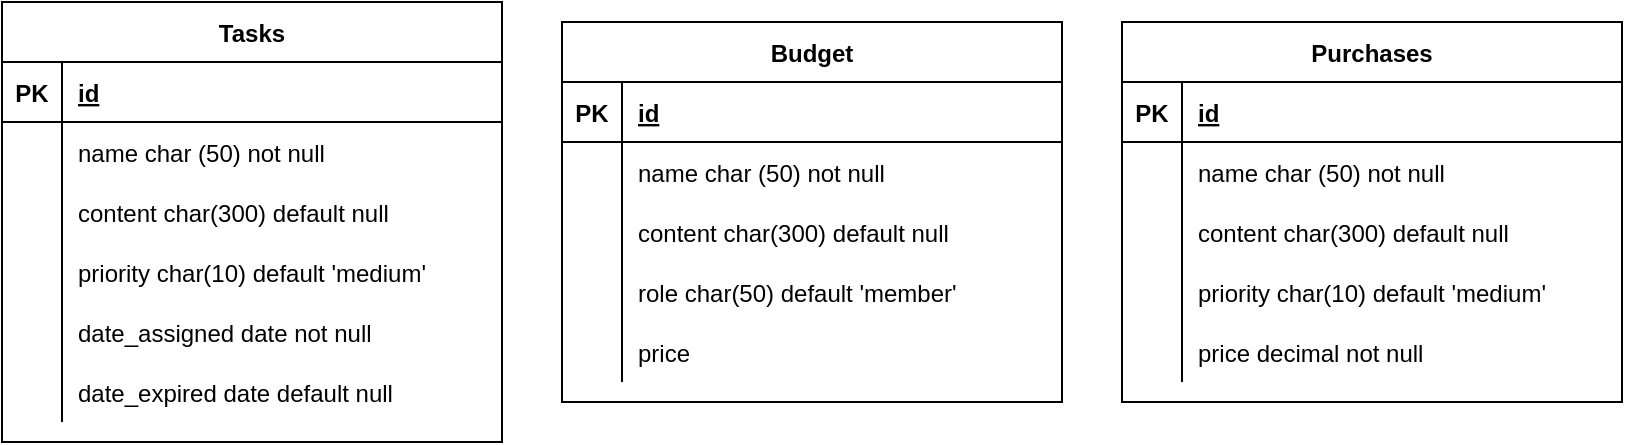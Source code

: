 <mxfile version="14.5.3" type="github">
  <diagram id="R2lEEEUBdFMjLlhIrx00" name="Page-1">
    <mxGraphModel dx="1182" dy="742" grid="1" gridSize="10" guides="1" tooltips="1" connect="1" arrows="1" fold="1" page="1" pageScale="1" pageWidth="850" pageHeight="1100" math="0" shadow="0" extFonts="Permanent Marker^https://fonts.googleapis.com/css?family=Permanent+Marker">
      <root>
        <mxCell id="0" />
        <mxCell id="1" parent="0" />
        <mxCell id="C-vyLk0tnHw3VtMMgP7b-23" value="Tasks" style="shape=table;startSize=30;container=1;collapsible=1;childLayout=tableLayout;fixedRows=1;rowLines=0;fontStyle=1;align=center;resizeLast=1;" parent="1" vertex="1">
          <mxGeometry x="20" y="180" width="250" height="220" as="geometry" />
        </mxCell>
        <mxCell id="C-vyLk0tnHw3VtMMgP7b-24" value="" style="shape=partialRectangle;collapsible=0;dropTarget=0;pointerEvents=0;fillColor=none;points=[[0,0.5],[1,0.5]];portConstraint=eastwest;top=0;left=0;right=0;bottom=1;" parent="C-vyLk0tnHw3VtMMgP7b-23" vertex="1">
          <mxGeometry y="30" width="250" height="30" as="geometry" />
        </mxCell>
        <mxCell id="C-vyLk0tnHw3VtMMgP7b-25" value="PK" style="shape=partialRectangle;overflow=hidden;connectable=0;fillColor=none;top=0;left=0;bottom=0;right=0;fontStyle=1;" parent="C-vyLk0tnHw3VtMMgP7b-24" vertex="1">
          <mxGeometry width="30" height="30" as="geometry" />
        </mxCell>
        <mxCell id="C-vyLk0tnHw3VtMMgP7b-26" value="id" style="shape=partialRectangle;overflow=hidden;connectable=0;fillColor=none;top=0;left=0;bottom=0;right=0;align=left;spacingLeft=6;fontStyle=5;" parent="C-vyLk0tnHw3VtMMgP7b-24" vertex="1">
          <mxGeometry x="30" width="220" height="30" as="geometry" />
        </mxCell>
        <mxCell id="C-vyLk0tnHw3VtMMgP7b-27" value="" style="shape=partialRectangle;collapsible=0;dropTarget=0;pointerEvents=0;fillColor=none;points=[[0,0.5],[1,0.5]];portConstraint=eastwest;top=0;left=0;right=0;bottom=0;" parent="C-vyLk0tnHw3VtMMgP7b-23" vertex="1">
          <mxGeometry y="60" width="250" height="30" as="geometry" />
        </mxCell>
        <mxCell id="C-vyLk0tnHw3VtMMgP7b-28" value="" style="shape=partialRectangle;overflow=hidden;connectable=0;fillColor=none;top=0;left=0;bottom=0;right=0;" parent="C-vyLk0tnHw3VtMMgP7b-27" vertex="1">
          <mxGeometry width="30" height="30" as="geometry" />
        </mxCell>
        <mxCell id="C-vyLk0tnHw3VtMMgP7b-29" value="name char (50) not null" style="shape=partialRectangle;overflow=hidden;connectable=0;fillColor=none;top=0;left=0;bottom=0;right=0;align=left;spacingLeft=6;" parent="C-vyLk0tnHw3VtMMgP7b-27" vertex="1">
          <mxGeometry x="30" width="220" height="30" as="geometry" />
        </mxCell>
        <mxCell id="HQtP-VgrhUYMvld-OhU8-2" value="" style="shape=partialRectangle;collapsible=0;dropTarget=0;pointerEvents=0;fillColor=none;points=[[0,0.5],[1,0.5]];portConstraint=eastwest;top=0;left=0;right=0;bottom=0;" parent="C-vyLk0tnHw3VtMMgP7b-23" vertex="1">
          <mxGeometry y="90" width="250" height="30" as="geometry" />
        </mxCell>
        <mxCell id="HQtP-VgrhUYMvld-OhU8-3" value="" style="shape=partialRectangle;overflow=hidden;connectable=0;fillColor=none;top=0;left=0;bottom=0;right=0;" parent="HQtP-VgrhUYMvld-OhU8-2" vertex="1">
          <mxGeometry width="30" height="30" as="geometry" />
        </mxCell>
        <mxCell id="HQtP-VgrhUYMvld-OhU8-4" value="content char(300) default null" style="shape=partialRectangle;overflow=hidden;connectable=0;fillColor=none;top=0;left=0;bottom=0;right=0;align=left;spacingLeft=6;" parent="HQtP-VgrhUYMvld-OhU8-2" vertex="1">
          <mxGeometry x="30" width="220" height="30" as="geometry" />
        </mxCell>
        <mxCell id="HQtP-VgrhUYMvld-OhU8-5" value="" style="shape=partialRectangle;collapsible=0;dropTarget=0;pointerEvents=0;fillColor=none;points=[[0,0.5],[1,0.5]];portConstraint=eastwest;top=0;left=0;right=0;bottom=0;" parent="C-vyLk0tnHw3VtMMgP7b-23" vertex="1">
          <mxGeometry y="120" width="250" height="30" as="geometry" />
        </mxCell>
        <mxCell id="HQtP-VgrhUYMvld-OhU8-6" value="" style="shape=partialRectangle;overflow=hidden;connectable=0;fillColor=none;top=0;left=0;bottom=0;right=0;" parent="HQtP-VgrhUYMvld-OhU8-5" vertex="1">
          <mxGeometry width="30" height="30" as="geometry" />
        </mxCell>
        <mxCell id="HQtP-VgrhUYMvld-OhU8-7" value="priority char(10) default &#39;medium&#39;" style="shape=partialRectangle;overflow=hidden;connectable=0;fillColor=none;top=0;left=0;bottom=0;right=0;align=left;spacingLeft=6;" parent="HQtP-VgrhUYMvld-OhU8-5" vertex="1">
          <mxGeometry x="30" width="220" height="30" as="geometry" />
        </mxCell>
        <mxCell id="HQtP-VgrhUYMvld-OhU8-8" value="" style="shape=partialRectangle;collapsible=0;dropTarget=0;pointerEvents=0;fillColor=none;points=[[0,0.5],[1,0.5]];portConstraint=eastwest;top=0;left=0;right=0;bottom=0;" parent="C-vyLk0tnHw3VtMMgP7b-23" vertex="1">
          <mxGeometry y="150" width="250" height="30" as="geometry" />
        </mxCell>
        <mxCell id="HQtP-VgrhUYMvld-OhU8-9" value="" style="shape=partialRectangle;overflow=hidden;connectable=0;fillColor=none;top=0;left=0;bottom=0;right=0;" parent="HQtP-VgrhUYMvld-OhU8-8" vertex="1">
          <mxGeometry width="30" height="30" as="geometry" />
        </mxCell>
        <mxCell id="HQtP-VgrhUYMvld-OhU8-10" value="date_assigned date not null" style="shape=partialRectangle;overflow=hidden;connectable=0;fillColor=none;top=0;left=0;bottom=0;right=0;align=left;spacingLeft=6;" parent="HQtP-VgrhUYMvld-OhU8-8" vertex="1">
          <mxGeometry x="30" width="220" height="30" as="geometry" />
        </mxCell>
        <mxCell id="HQtP-VgrhUYMvld-OhU8-27" value="" style="shape=partialRectangle;collapsible=0;dropTarget=0;pointerEvents=0;fillColor=none;points=[[0,0.5],[1,0.5]];portConstraint=eastwest;top=0;left=0;right=0;bottom=0;" parent="C-vyLk0tnHw3VtMMgP7b-23" vertex="1">
          <mxGeometry y="180" width="250" height="30" as="geometry" />
        </mxCell>
        <mxCell id="HQtP-VgrhUYMvld-OhU8-28" value="" style="shape=partialRectangle;overflow=hidden;connectable=0;fillColor=none;top=0;left=0;bottom=0;right=0;" parent="HQtP-VgrhUYMvld-OhU8-27" vertex="1">
          <mxGeometry width="30" height="30" as="geometry" />
        </mxCell>
        <mxCell id="HQtP-VgrhUYMvld-OhU8-29" value="date_expired date default null" style="shape=partialRectangle;overflow=hidden;connectable=0;fillColor=none;top=0;left=0;bottom=0;right=0;align=left;spacingLeft=6;" parent="HQtP-VgrhUYMvld-OhU8-27" vertex="1">
          <mxGeometry x="30" width="220" height="30" as="geometry" />
        </mxCell>
        <mxCell id="pjhynxvLelKL9wIOZ6CZ-1" value="Purchases" style="shape=table;startSize=30;container=1;collapsible=1;childLayout=tableLayout;fixedRows=1;rowLines=0;fontStyle=1;align=center;resizeLast=1;" vertex="1" parent="1">
          <mxGeometry x="580" y="190" width="250" height="190" as="geometry" />
        </mxCell>
        <mxCell id="pjhynxvLelKL9wIOZ6CZ-2" value="" style="shape=partialRectangle;collapsible=0;dropTarget=0;pointerEvents=0;fillColor=none;points=[[0,0.5],[1,0.5]];portConstraint=eastwest;top=0;left=0;right=0;bottom=1;" vertex="1" parent="pjhynxvLelKL9wIOZ6CZ-1">
          <mxGeometry y="30" width="250" height="30" as="geometry" />
        </mxCell>
        <mxCell id="pjhynxvLelKL9wIOZ6CZ-3" value="PK" style="shape=partialRectangle;overflow=hidden;connectable=0;fillColor=none;top=0;left=0;bottom=0;right=0;fontStyle=1;" vertex="1" parent="pjhynxvLelKL9wIOZ6CZ-2">
          <mxGeometry width="30" height="30" as="geometry" />
        </mxCell>
        <mxCell id="pjhynxvLelKL9wIOZ6CZ-4" value="id" style="shape=partialRectangle;overflow=hidden;connectable=0;fillColor=none;top=0;left=0;bottom=0;right=0;align=left;spacingLeft=6;fontStyle=5;" vertex="1" parent="pjhynxvLelKL9wIOZ6CZ-2">
          <mxGeometry x="30" width="220" height="30" as="geometry" />
        </mxCell>
        <mxCell id="pjhynxvLelKL9wIOZ6CZ-5" value="" style="shape=partialRectangle;collapsible=0;dropTarget=0;pointerEvents=0;fillColor=none;points=[[0,0.5],[1,0.5]];portConstraint=eastwest;top=0;left=0;right=0;bottom=0;" vertex="1" parent="pjhynxvLelKL9wIOZ6CZ-1">
          <mxGeometry y="60" width="250" height="30" as="geometry" />
        </mxCell>
        <mxCell id="pjhynxvLelKL9wIOZ6CZ-6" value="" style="shape=partialRectangle;overflow=hidden;connectable=0;fillColor=none;top=0;left=0;bottom=0;right=0;" vertex="1" parent="pjhynxvLelKL9wIOZ6CZ-5">
          <mxGeometry width="30" height="30" as="geometry" />
        </mxCell>
        <mxCell id="pjhynxvLelKL9wIOZ6CZ-7" value="name char (50) not null" style="shape=partialRectangle;overflow=hidden;connectable=0;fillColor=none;top=0;left=0;bottom=0;right=0;align=left;spacingLeft=6;" vertex="1" parent="pjhynxvLelKL9wIOZ6CZ-5">
          <mxGeometry x="30" width="220" height="30" as="geometry" />
        </mxCell>
        <mxCell id="pjhynxvLelKL9wIOZ6CZ-8" value="" style="shape=partialRectangle;collapsible=0;dropTarget=0;pointerEvents=0;fillColor=none;points=[[0,0.5],[1,0.5]];portConstraint=eastwest;top=0;left=0;right=0;bottom=0;" vertex="1" parent="pjhynxvLelKL9wIOZ6CZ-1">
          <mxGeometry y="90" width="250" height="30" as="geometry" />
        </mxCell>
        <mxCell id="pjhynxvLelKL9wIOZ6CZ-9" value="" style="shape=partialRectangle;overflow=hidden;connectable=0;fillColor=none;top=0;left=0;bottom=0;right=0;" vertex="1" parent="pjhynxvLelKL9wIOZ6CZ-8">
          <mxGeometry width="30" height="30" as="geometry" />
        </mxCell>
        <mxCell id="pjhynxvLelKL9wIOZ6CZ-10" value="content char(300) default null" style="shape=partialRectangle;overflow=hidden;connectable=0;fillColor=none;top=0;left=0;bottom=0;right=0;align=left;spacingLeft=6;" vertex="1" parent="pjhynxvLelKL9wIOZ6CZ-8">
          <mxGeometry x="30" width="220" height="30" as="geometry" />
        </mxCell>
        <mxCell id="pjhynxvLelKL9wIOZ6CZ-11" value="" style="shape=partialRectangle;collapsible=0;dropTarget=0;pointerEvents=0;fillColor=none;points=[[0,0.5],[1,0.5]];portConstraint=eastwest;top=0;left=0;right=0;bottom=0;" vertex="1" parent="pjhynxvLelKL9wIOZ6CZ-1">
          <mxGeometry y="120" width="250" height="30" as="geometry" />
        </mxCell>
        <mxCell id="pjhynxvLelKL9wIOZ6CZ-12" value="" style="shape=partialRectangle;overflow=hidden;connectable=0;fillColor=none;top=0;left=0;bottom=0;right=0;" vertex="1" parent="pjhynxvLelKL9wIOZ6CZ-11">
          <mxGeometry width="30" height="30" as="geometry" />
        </mxCell>
        <mxCell id="pjhynxvLelKL9wIOZ6CZ-13" value="priority char(10) default &#39;medium&#39;" style="shape=partialRectangle;overflow=hidden;connectable=0;fillColor=none;top=0;left=0;bottom=0;right=0;align=left;spacingLeft=6;" vertex="1" parent="pjhynxvLelKL9wIOZ6CZ-11">
          <mxGeometry x="30" width="220" height="30" as="geometry" />
        </mxCell>
        <mxCell id="pjhynxvLelKL9wIOZ6CZ-20" value="" style="shape=partialRectangle;collapsible=0;dropTarget=0;pointerEvents=0;fillColor=none;points=[[0,0.5],[1,0.5]];portConstraint=eastwest;top=0;left=0;right=0;bottom=0;" vertex="1" parent="pjhynxvLelKL9wIOZ6CZ-1">
          <mxGeometry y="150" width="250" height="30" as="geometry" />
        </mxCell>
        <mxCell id="pjhynxvLelKL9wIOZ6CZ-21" value="" style="shape=partialRectangle;overflow=hidden;connectable=0;fillColor=none;top=0;left=0;bottom=0;right=0;" vertex="1" parent="pjhynxvLelKL9wIOZ6CZ-20">
          <mxGeometry width="30" height="30" as="geometry" />
        </mxCell>
        <mxCell id="pjhynxvLelKL9wIOZ6CZ-22" value="price decimal not null" style="shape=partialRectangle;overflow=hidden;connectable=0;fillColor=none;top=0;left=0;bottom=0;right=0;align=left;spacingLeft=6;" vertex="1" parent="pjhynxvLelKL9wIOZ6CZ-20">
          <mxGeometry x="30" width="220" height="30" as="geometry" />
        </mxCell>
        <mxCell id="pjhynxvLelKL9wIOZ6CZ-23" value="Budget" style="shape=table;startSize=30;container=1;collapsible=1;childLayout=tableLayout;fixedRows=1;rowLines=0;fontStyle=1;align=center;resizeLast=1;" vertex="1" parent="1">
          <mxGeometry x="300" y="190" width="250" height="190" as="geometry" />
        </mxCell>
        <mxCell id="pjhynxvLelKL9wIOZ6CZ-24" value="" style="shape=partialRectangle;collapsible=0;dropTarget=0;pointerEvents=0;fillColor=none;points=[[0,0.5],[1,0.5]];portConstraint=eastwest;top=0;left=0;right=0;bottom=1;" vertex="1" parent="pjhynxvLelKL9wIOZ6CZ-23">
          <mxGeometry y="30" width="250" height="30" as="geometry" />
        </mxCell>
        <mxCell id="pjhynxvLelKL9wIOZ6CZ-25" value="PK" style="shape=partialRectangle;overflow=hidden;connectable=0;fillColor=none;top=0;left=0;bottom=0;right=0;fontStyle=1;" vertex="1" parent="pjhynxvLelKL9wIOZ6CZ-24">
          <mxGeometry width="30" height="30" as="geometry" />
        </mxCell>
        <mxCell id="pjhynxvLelKL9wIOZ6CZ-26" value="id" style="shape=partialRectangle;overflow=hidden;connectable=0;fillColor=none;top=0;left=0;bottom=0;right=0;align=left;spacingLeft=6;fontStyle=5;" vertex="1" parent="pjhynxvLelKL9wIOZ6CZ-24">
          <mxGeometry x="30" width="220" height="30" as="geometry" />
        </mxCell>
        <mxCell id="pjhynxvLelKL9wIOZ6CZ-27" value="" style="shape=partialRectangle;collapsible=0;dropTarget=0;pointerEvents=0;fillColor=none;points=[[0,0.5],[1,0.5]];portConstraint=eastwest;top=0;left=0;right=0;bottom=0;" vertex="1" parent="pjhynxvLelKL9wIOZ6CZ-23">
          <mxGeometry y="60" width="250" height="30" as="geometry" />
        </mxCell>
        <mxCell id="pjhynxvLelKL9wIOZ6CZ-28" value="" style="shape=partialRectangle;overflow=hidden;connectable=0;fillColor=none;top=0;left=0;bottom=0;right=0;" vertex="1" parent="pjhynxvLelKL9wIOZ6CZ-27">
          <mxGeometry width="30" height="30" as="geometry" />
        </mxCell>
        <mxCell id="pjhynxvLelKL9wIOZ6CZ-29" value="name char (50) not null" style="shape=partialRectangle;overflow=hidden;connectable=0;fillColor=none;top=0;left=0;bottom=0;right=0;align=left;spacingLeft=6;" vertex="1" parent="pjhynxvLelKL9wIOZ6CZ-27">
          <mxGeometry x="30" width="220" height="30" as="geometry" />
        </mxCell>
        <mxCell id="pjhynxvLelKL9wIOZ6CZ-30" value="" style="shape=partialRectangle;collapsible=0;dropTarget=0;pointerEvents=0;fillColor=none;points=[[0,0.5],[1,0.5]];portConstraint=eastwest;top=0;left=0;right=0;bottom=0;" vertex="1" parent="pjhynxvLelKL9wIOZ6CZ-23">
          <mxGeometry y="90" width="250" height="30" as="geometry" />
        </mxCell>
        <mxCell id="pjhynxvLelKL9wIOZ6CZ-31" value="" style="shape=partialRectangle;overflow=hidden;connectable=0;fillColor=none;top=0;left=0;bottom=0;right=0;" vertex="1" parent="pjhynxvLelKL9wIOZ6CZ-30">
          <mxGeometry width="30" height="30" as="geometry" />
        </mxCell>
        <mxCell id="pjhynxvLelKL9wIOZ6CZ-32" value="content char(300) default null" style="shape=partialRectangle;overflow=hidden;connectable=0;fillColor=none;top=0;left=0;bottom=0;right=0;align=left;spacingLeft=6;" vertex="1" parent="pjhynxvLelKL9wIOZ6CZ-30">
          <mxGeometry x="30" width="220" height="30" as="geometry" />
        </mxCell>
        <mxCell id="pjhynxvLelKL9wIOZ6CZ-33" value="" style="shape=partialRectangle;collapsible=0;dropTarget=0;pointerEvents=0;fillColor=none;points=[[0,0.5],[1,0.5]];portConstraint=eastwest;top=0;left=0;right=0;bottom=0;" vertex="1" parent="pjhynxvLelKL9wIOZ6CZ-23">
          <mxGeometry y="120" width="250" height="30" as="geometry" />
        </mxCell>
        <mxCell id="pjhynxvLelKL9wIOZ6CZ-34" value="" style="shape=partialRectangle;overflow=hidden;connectable=0;fillColor=none;top=0;left=0;bottom=0;right=0;" vertex="1" parent="pjhynxvLelKL9wIOZ6CZ-33">
          <mxGeometry width="30" height="30" as="geometry" />
        </mxCell>
        <mxCell id="pjhynxvLelKL9wIOZ6CZ-35" value="role char(50) default &#39;member&#39;" style="shape=partialRectangle;overflow=hidden;connectable=0;fillColor=none;top=0;left=0;bottom=0;right=0;align=left;spacingLeft=6;" vertex="1" parent="pjhynxvLelKL9wIOZ6CZ-33">
          <mxGeometry x="30" width="220" height="30" as="geometry" />
        </mxCell>
        <mxCell id="pjhynxvLelKL9wIOZ6CZ-36" value="" style="shape=partialRectangle;collapsible=0;dropTarget=0;pointerEvents=0;fillColor=none;points=[[0,0.5],[1,0.5]];portConstraint=eastwest;top=0;left=0;right=0;bottom=0;" vertex="1" parent="pjhynxvLelKL9wIOZ6CZ-23">
          <mxGeometry y="150" width="250" height="30" as="geometry" />
        </mxCell>
        <mxCell id="pjhynxvLelKL9wIOZ6CZ-37" value="" style="shape=partialRectangle;overflow=hidden;connectable=0;fillColor=none;top=0;left=0;bottom=0;right=0;" vertex="1" parent="pjhynxvLelKL9wIOZ6CZ-36">
          <mxGeometry width="30" height="30" as="geometry" />
        </mxCell>
        <mxCell id="pjhynxvLelKL9wIOZ6CZ-38" value="price " style="shape=partialRectangle;overflow=hidden;connectable=0;fillColor=none;top=0;left=0;bottom=0;right=0;align=left;spacingLeft=6;" vertex="1" parent="pjhynxvLelKL9wIOZ6CZ-36">
          <mxGeometry x="30" width="220" height="30" as="geometry" />
        </mxCell>
      </root>
    </mxGraphModel>
  </diagram>
</mxfile>
